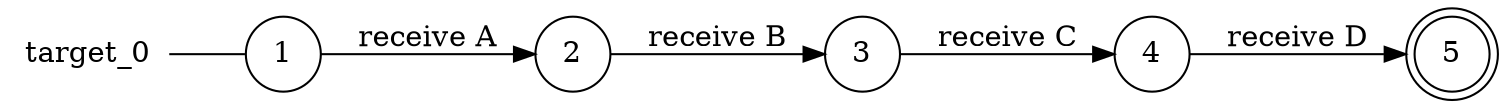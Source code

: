 digraph target_0 {
	rankdir="LR";
	n_0 [label="target_0", shape="plaintext"];
	n_1 [id="5", shape=doublecircle, label="5"];
	n_2 [id="1", shape=circle, label="1"];
	n_0 -> n_2 [arrowhead=none];
	n_3 [id="2", shape=circle, label="3"];
	n_4 [id="4", shape=circle, label="4"];
	n_5 [id="3", shape=circle, label="2"];

	n_4 -> n_1 [id="[$e|1]", label="receive D"];
	n_2 -> n_5 [id="[$e|2]", label="receive A"];
	n_5 -> n_3 [id="[$e|3]", label="receive B"];
	n_3 -> n_4 [id="[$e|0]", label="receive C"];
}
